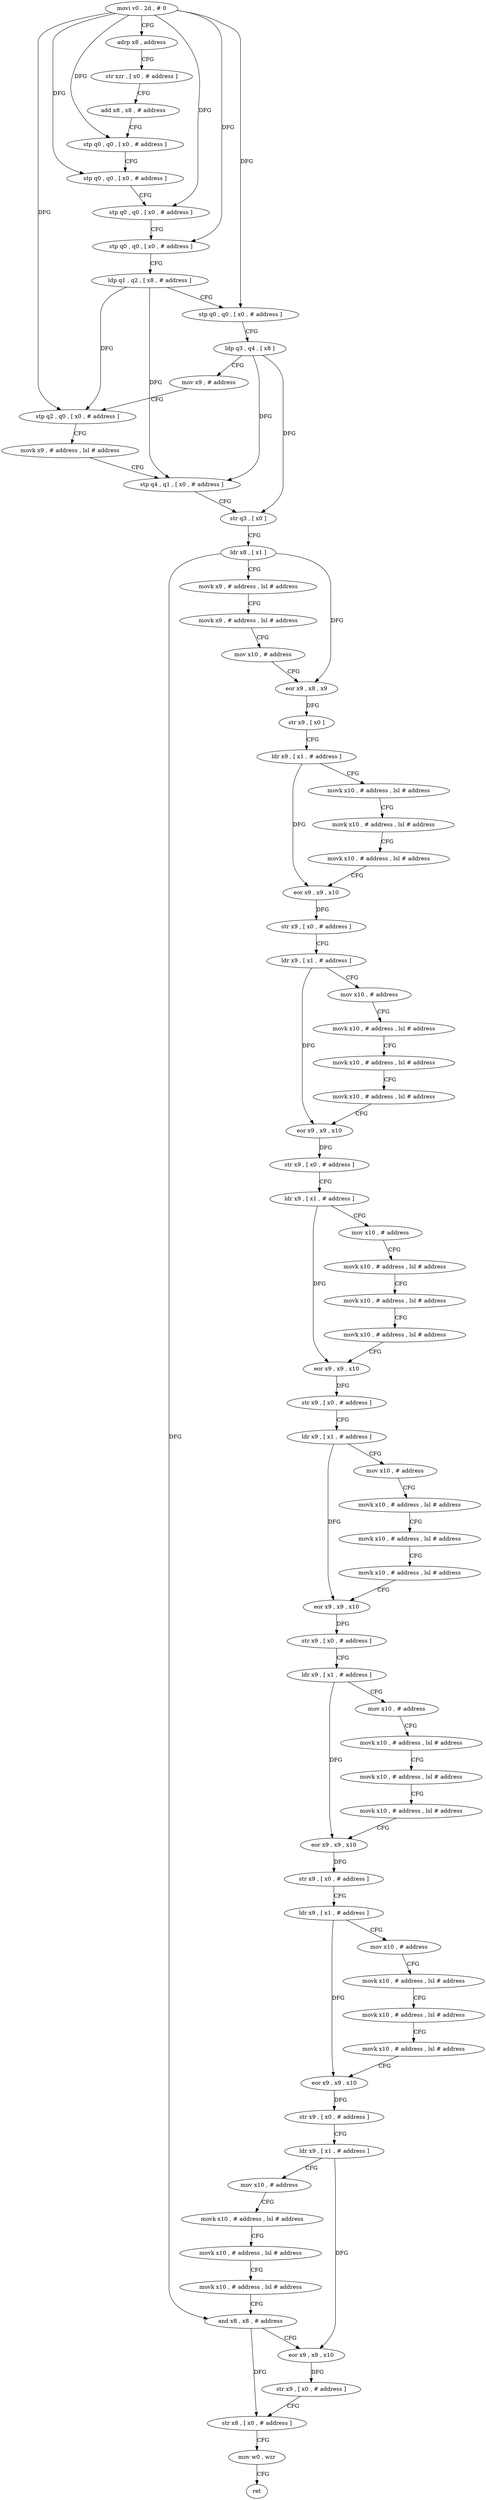 digraph "func" {
"4207880" [label = "movi v0 . 2d , # 0" ]
"4207884" [label = "adrp x8 , address" ]
"4207888" [label = "str xzr , [ x0 , # address ]" ]
"4207892" [label = "add x8 , x8 , # address" ]
"4207896" [label = "stp q0 , q0 , [ x0 , # address ]" ]
"4207900" [label = "stp q0 , q0 , [ x0 , # address ]" ]
"4207904" [label = "stp q0 , q0 , [ x0 , # address ]" ]
"4207908" [label = "stp q0 , q0 , [ x0 , # address ]" ]
"4207912" [label = "ldp q1 , q2 , [ x8 , # address ]" ]
"4207916" [label = "stp q0 , q0 , [ x0 , # address ]" ]
"4207920" [label = "ldp q3 , q4 , [ x8 ]" ]
"4207924" [label = "mov x9 , # address" ]
"4207928" [label = "stp q2 , q0 , [ x0 , # address ]" ]
"4207932" [label = "movk x9 , # address , lsl # address" ]
"4207936" [label = "stp q4 , q1 , [ x0 , # address ]" ]
"4207940" [label = "str q3 , [ x0 ]" ]
"4207944" [label = "ldr x8 , [ x1 ]" ]
"4207948" [label = "movk x9 , # address , lsl # address" ]
"4207952" [label = "movk x9 , # address , lsl # address" ]
"4207956" [label = "mov x10 , # address" ]
"4207960" [label = "eor x9 , x8 , x9" ]
"4207964" [label = "str x9 , [ x0 ]" ]
"4207968" [label = "ldr x9 , [ x1 , # address ]" ]
"4207972" [label = "movk x10 , # address , lsl # address" ]
"4207976" [label = "movk x10 , # address , lsl # address" ]
"4207980" [label = "movk x10 , # address , lsl # address" ]
"4207984" [label = "eor x9 , x9 , x10" ]
"4207988" [label = "str x9 , [ x0 , # address ]" ]
"4207992" [label = "ldr x9 , [ x1 , # address ]" ]
"4207996" [label = "mov x10 , # address" ]
"4208000" [label = "movk x10 , # address , lsl # address" ]
"4208004" [label = "movk x10 , # address , lsl # address" ]
"4208008" [label = "movk x10 , # address , lsl # address" ]
"4208012" [label = "eor x9 , x9 , x10" ]
"4208016" [label = "str x9 , [ x0 , # address ]" ]
"4208020" [label = "ldr x9 , [ x1 , # address ]" ]
"4208024" [label = "mov x10 , # address" ]
"4208028" [label = "movk x10 , # address , lsl # address" ]
"4208032" [label = "movk x10 , # address , lsl # address" ]
"4208036" [label = "movk x10 , # address , lsl # address" ]
"4208040" [label = "eor x9 , x9 , x10" ]
"4208044" [label = "str x9 , [ x0 , # address ]" ]
"4208048" [label = "ldr x9 , [ x1 , # address ]" ]
"4208052" [label = "mov x10 , # address" ]
"4208056" [label = "movk x10 , # address , lsl # address" ]
"4208060" [label = "movk x10 , # address , lsl # address" ]
"4208064" [label = "movk x10 , # address , lsl # address" ]
"4208068" [label = "eor x9 , x9 , x10" ]
"4208072" [label = "str x9 , [ x0 , # address ]" ]
"4208076" [label = "ldr x9 , [ x1 , # address ]" ]
"4208080" [label = "mov x10 , # address" ]
"4208084" [label = "movk x10 , # address , lsl # address" ]
"4208088" [label = "movk x10 , # address , lsl # address" ]
"4208092" [label = "movk x10 , # address , lsl # address" ]
"4208096" [label = "eor x9 , x9 , x10" ]
"4208100" [label = "str x9 , [ x0 , # address ]" ]
"4208104" [label = "ldr x9 , [ x1 , # address ]" ]
"4208108" [label = "mov x10 , # address" ]
"4208112" [label = "movk x10 , # address , lsl # address" ]
"4208116" [label = "movk x10 , # address , lsl # address" ]
"4208120" [label = "movk x10 , # address , lsl # address" ]
"4208124" [label = "eor x9 , x9 , x10" ]
"4208128" [label = "str x9 , [ x0 , # address ]" ]
"4208132" [label = "ldr x9 , [ x1 , # address ]" ]
"4208136" [label = "mov x10 , # address" ]
"4208140" [label = "movk x10 , # address , lsl # address" ]
"4208144" [label = "movk x10 , # address , lsl # address" ]
"4208148" [label = "movk x10 , # address , lsl # address" ]
"4208152" [label = "and x8 , x8 , # address" ]
"4208156" [label = "eor x9 , x9 , x10" ]
"4208160" [label = "str x9 , [ x0 , # address ]" ]
"4208164" [label = "str x8 , [ x0 , # address ]" ]
"4208168" [label = "mov w0 , wzr" ]
"4208172" [label = "ret" ]
"4207880" -> "4207884" [ label = "CFG" ]
"4207880" -> "4207896" [ label = "DFG" ]
"4207880" -> "4207900" [ label = "DFG" ]
"4207880" -> "4207904" [ label = "DFG" ]
"4207880" -> "4207908" [ label = "DFG" ]
"4207880" -> "4207916" [ label = "DFG" ]
"4207880" -> "4207928" [ label = "DFG" ]
"4207884" -> "4207888" [ label = "CFG" ]
"4207888" -> "4207892" [ label = "CFG" ]
"4207892" -> "4207896" [ label = "CFG" ]
"4207896" -> "4207900" [ label = "CFG" ]
"4207900" -> "4207904" [ label = "CFG" ]
"4207904" -> "4207908" [ label = "CFG" ]
"4207908" -> "4207912" [ label = "CFG" ]
"4207912" -> "4207916" [ label = "CFG" ]
"4207912" -> "4207928" [ label = "DFG" ]
"4207912" -> "4207936" [ label = "DFG" ]
"4207916" -> "4207920" [ label = "CFG" ]
"4207920" -> "4207924" [ label = "CFG" ]
"4207920" -> "4207936" [ label = "DFG" ]
"4207920" -> "4207940" [ label = "DFG" ]
"4207924" -> "4207928" [ label = "CFG" ]
"4207928" -> "4207932" [ label = "CFG" ]
"4207932" -> "4207936" [ label = "CFG" ]
"4207936" -> "4207940" [ label = "CFG" ]
"4207940" -> "4207944" [ label = "CFG" ]
"4207944" -> "4207948" [ label = "CFG" ]
"4207944" -> "4207960" [ label = "DFG" ]
"4207944" -> "4208152" [ label = "DFG" ]
"4207948" -> "4207952" [ label = "CFG" ]
"4207952" -> "4207956" [ label = "CFG" ]
"4207956" -> "4207960" [ label = "CFG" ]
"4207960" -> "4207964" [ label = "DFG" ]
"4207964" -> "4207968" [ label = "CFG" ]
"4207968" -> "4207972" [ label = "CFG" ]
"4207968" -> "4207984" [ label = "DFG" ]
"4207972" -> "4207976" [ label = "CFG" ]
"4207976" -> "4207980" [ label = "CFG" ]
"4207980" -> "4207984" [ label = "CFG" ]
"4207984" -> "4207988" [ label = "DFG" ]
"4207988" -> "4207992" [ label = "CFG" ]
"4207992" -> "4207996" [ label = "CFG" ]
"4207992" -> "4208012" [ label = "DFG" ]
"4207996" -> "4208000" [ label = "CFG" ]
"4208000" -> "4208004" [ label = "CFG" ]
"4208004" -> "4208008" [ label = "CFG" ]
"4208008" -> "4208012" [ label = "CFG" ]
"4208012" -> "4208016" [ label = "DFG" ]
"4208016" -> "4208020" [ label = "CFG" ]
"4208020" -> "4208024" [ label = "CFG" ]
"4208020" -> "4208040" [ label = "DFG" ]
"4208024" -> "4208028" [ label = "CFG" ]
"4208028" -> "4208032" [ label = "CFG" ]
"4208032" -> "4208036" [ label = "CFG" ]
"4208036" -> "4208040" [ label = "CFG" ]
"4208040" -> "4208044" [ label = "DFG" ]
"4208044" -> "4208048" [ label = "CFG" ]
"4208048" -> "4208052" [ label = "CFG" ]
"4208048" -> "4208068" [ label = "DFG" ]
"4208052" -> "4208056" [ label = "CFG" ]
"4208056" -> "4208060" [ label = "CFG" ]
"4208060" -> "4208064" [ label = "CFG" ]
"4208064" -> "4208068" [ label = "CFG" ]
"4208068" -> "4208072" [ label = "DFG" ]
"4208072" -> "4208076" [ label = "CFG" ]
"4208076" -> "4208080" [ label = "CFG" ]
"4208076" -> "4208096" [ label = "DFG" ]
"4208080" -> "4208084" [ label = "CFG" ]
"4208084" -> "4208088" [ label = "CFG" ]
"4208088" -> "4208092" [ label = "CFG" ]
"4208092" -> "4208096" [ label = "CFG" ]
"4208096" -> "4208100" [ label = "DFG" ]
"4208100" -> "4208104" [ label = "CFG" ]
"4208104" -> "4208108" [ label = "CFG" ]
"4208104" -> "4208124" [ label = "DFG" ]
"4208108" -> "4208112" [ label = "CFG" ]
"4208112" -> "4208116" [ label = "CFG" ]
"4208116" -> "4208120" [ label = "CFG" ]
"4208120" -> "4208124" [ label = "CFG" ]
"4208124" -> "4208128" [ label = "DFG" ]
"4208128" -> "4208132" [ label = "CFG" ]
"4208132" -> "4208136" [ label = "CFG" ]
"4208132" -> "4208156" [ label = "DFG" ]
"4208136" -> "4208140" [ label = "CFG" ]
"4208140" -> "4208144" [ label = "CFG" ]
"4208144" -> "4208148" [ label = "CFG" ]
"4208148" -> "4208152" [ label = "CFG" ]
"4208152" -> "4208156" [ label = "CFG" ]
"4208152" -> "4208164" [ label = "DFG" ]
"4208156" -> "4208160" [ label = "DFG" ]
"4208160" -> "4208164" [ label = "CFG" ]
"4208164" -> "4208168" [ label = "CFG" ]
"4208168" -> "4208172" [ label = "CFG" ]
}
